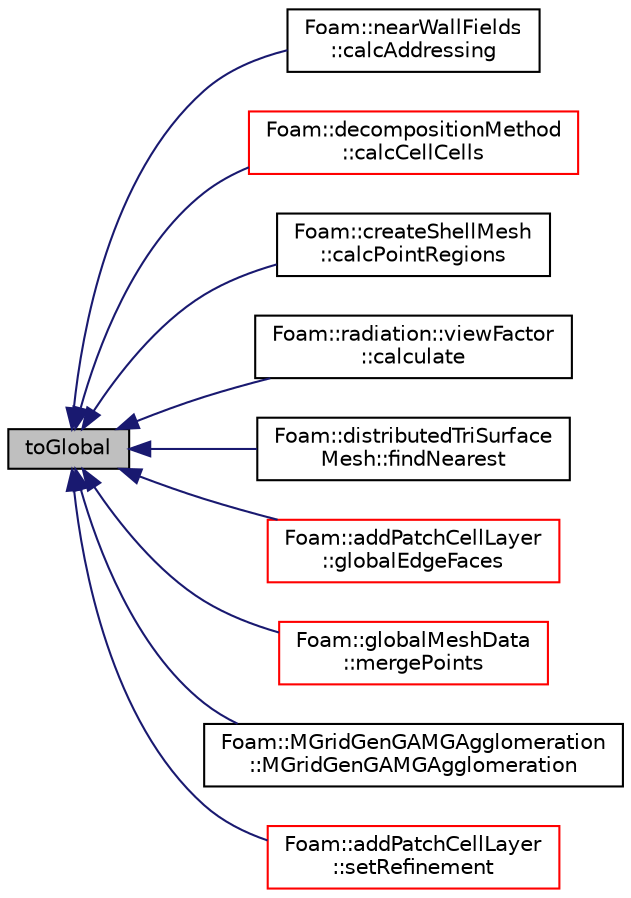 digraph "toGlobal"
{
  bgcolor="transparent";
  edge [fontname="Helvetica",fontsize="10",labelfontname="Helvetica",labelfontsize="10"];
  node [fontname="Helvetica",fontsize="10",shape=record];
  rankdir="LR";
  Node1 [label="toGlobal",height=0.2,width=0.4,color="black", fillcolor="grey75", style="filled", fontcolor="black"];
  Node1 -> Node2 [dir="back",color="midnightblue",fontsize="10",style="solid",fontname="Helvetica"];
  Node2 [label="Foam::nearWallFields\l::calcAddressing",height=0.2,width=0.4,color="black",URL="$a01580.html#a7097a017d4eac4116d58a3cdbf507891",tooltip="Calculate addressing from cells back to patch faces. "];
  Node1 -> Node3 [dir="back",color="midnightblue",fontsize="10",style="solid",fontname="Helvetica"];
  Node3 [label="Foam::decompositionMethod\l::calcCellCells",height=0.2,width=0.4,color="red",URL="$a00506.html#a86727d8c968e3ae5d8f394879e2b3c8a",tooltip="Helper: determine (local or global) cellCells from mesh. "];
  Node1 -> Node4 [dir="back",color="midnightblue",fontsize="10",style="solid",fontname="Helvetica"];
  Node4 [label="Foam::createShellMesh\l::calcPointRegions",height=0.2,width=0.4,color="black",URL="$a00435.html#abd09fd2558d9fc41e9a503ce2976fe5f",tooltip="Helper: calculate point regions. The point region is the. "];
  Node1 -> Node5 [dir="back",color="midnightblue",fontsize="10",style="solid",fontname="Helvetica"];
  Node5 [label="Foam::radiation::viewFactor\l::calculate",height=0.2,width=0.4,color="black",URL="$a02799.html#afe1d8348c24e6589bc7c0b3f689316a7",tooltip="Solve system of equation(s) "];
  Node1 -> Node6 [dir="back",color="midnightblue",fontsize="10",style="solid",fontname="Helvetica"];
  Node6 [label="Foam::distributedTriSurface\lMesh::findNearest",height=0.2,width=0.4,color="black",URL="$a00559.html#ad64c821f48b189f0be09244ae2037fdc"];
  Node1 -> Node7 [dir="back",color="midnightblue",fontsize="10",style="solid",fontname="Helvetica"];
  Node7 [label="Foam::addPatchCellLayer\l::globalEdgeFaces",height=0.2,width=0.4,color="red",URL="$a00024.html#aeea8524ff2d092f53488dd1cb593c58e",tooltip="Per patch edge the pp faces (in global indices) using it. Uses. "];
  Node1 -> Node8 [dir="back",color="midnightblue",fontsize="10",style="solid",fontname="Helvetica"];
  Node8 [label="Foam::globalMeshData\l::mergePoints",height=0.2,width=0.4,color="red",URL="$a00933.html#a88daf4a4726e5a4a41e77ec8827e8fb2",tooltip="Helper for merging (collocated!) mesh point data. "];
  Node1 -> Node9 [dir="back",color="midnightblue",fontsize="10",style="solid",fontname="Helvetica"];
  Node9 [label="Foam::MGridGenGAMGAgglomeration\l::MGridGenGAMGAgglomeration",height=0.2,width=0.4,color="black",URL="$a01483.html#ad90d6181883d17cf991ff0cde7243627",tooltip="Construct given mesh and controls. "];
  Node1 -> Node10 [dir="back",color="midnightblue",fontsize="10",style="solid",fontname="Helvetica"];
  Node10 [label="Foam::addPatchCellLayer\l::setRefinement",height=0.2,width=0.4,color="red",URL="$a00024.html#a9488cb0518f21b76444c508cc9658d64",tooltip="Play commands into polyTopoChange to create layers on top. "];
}
